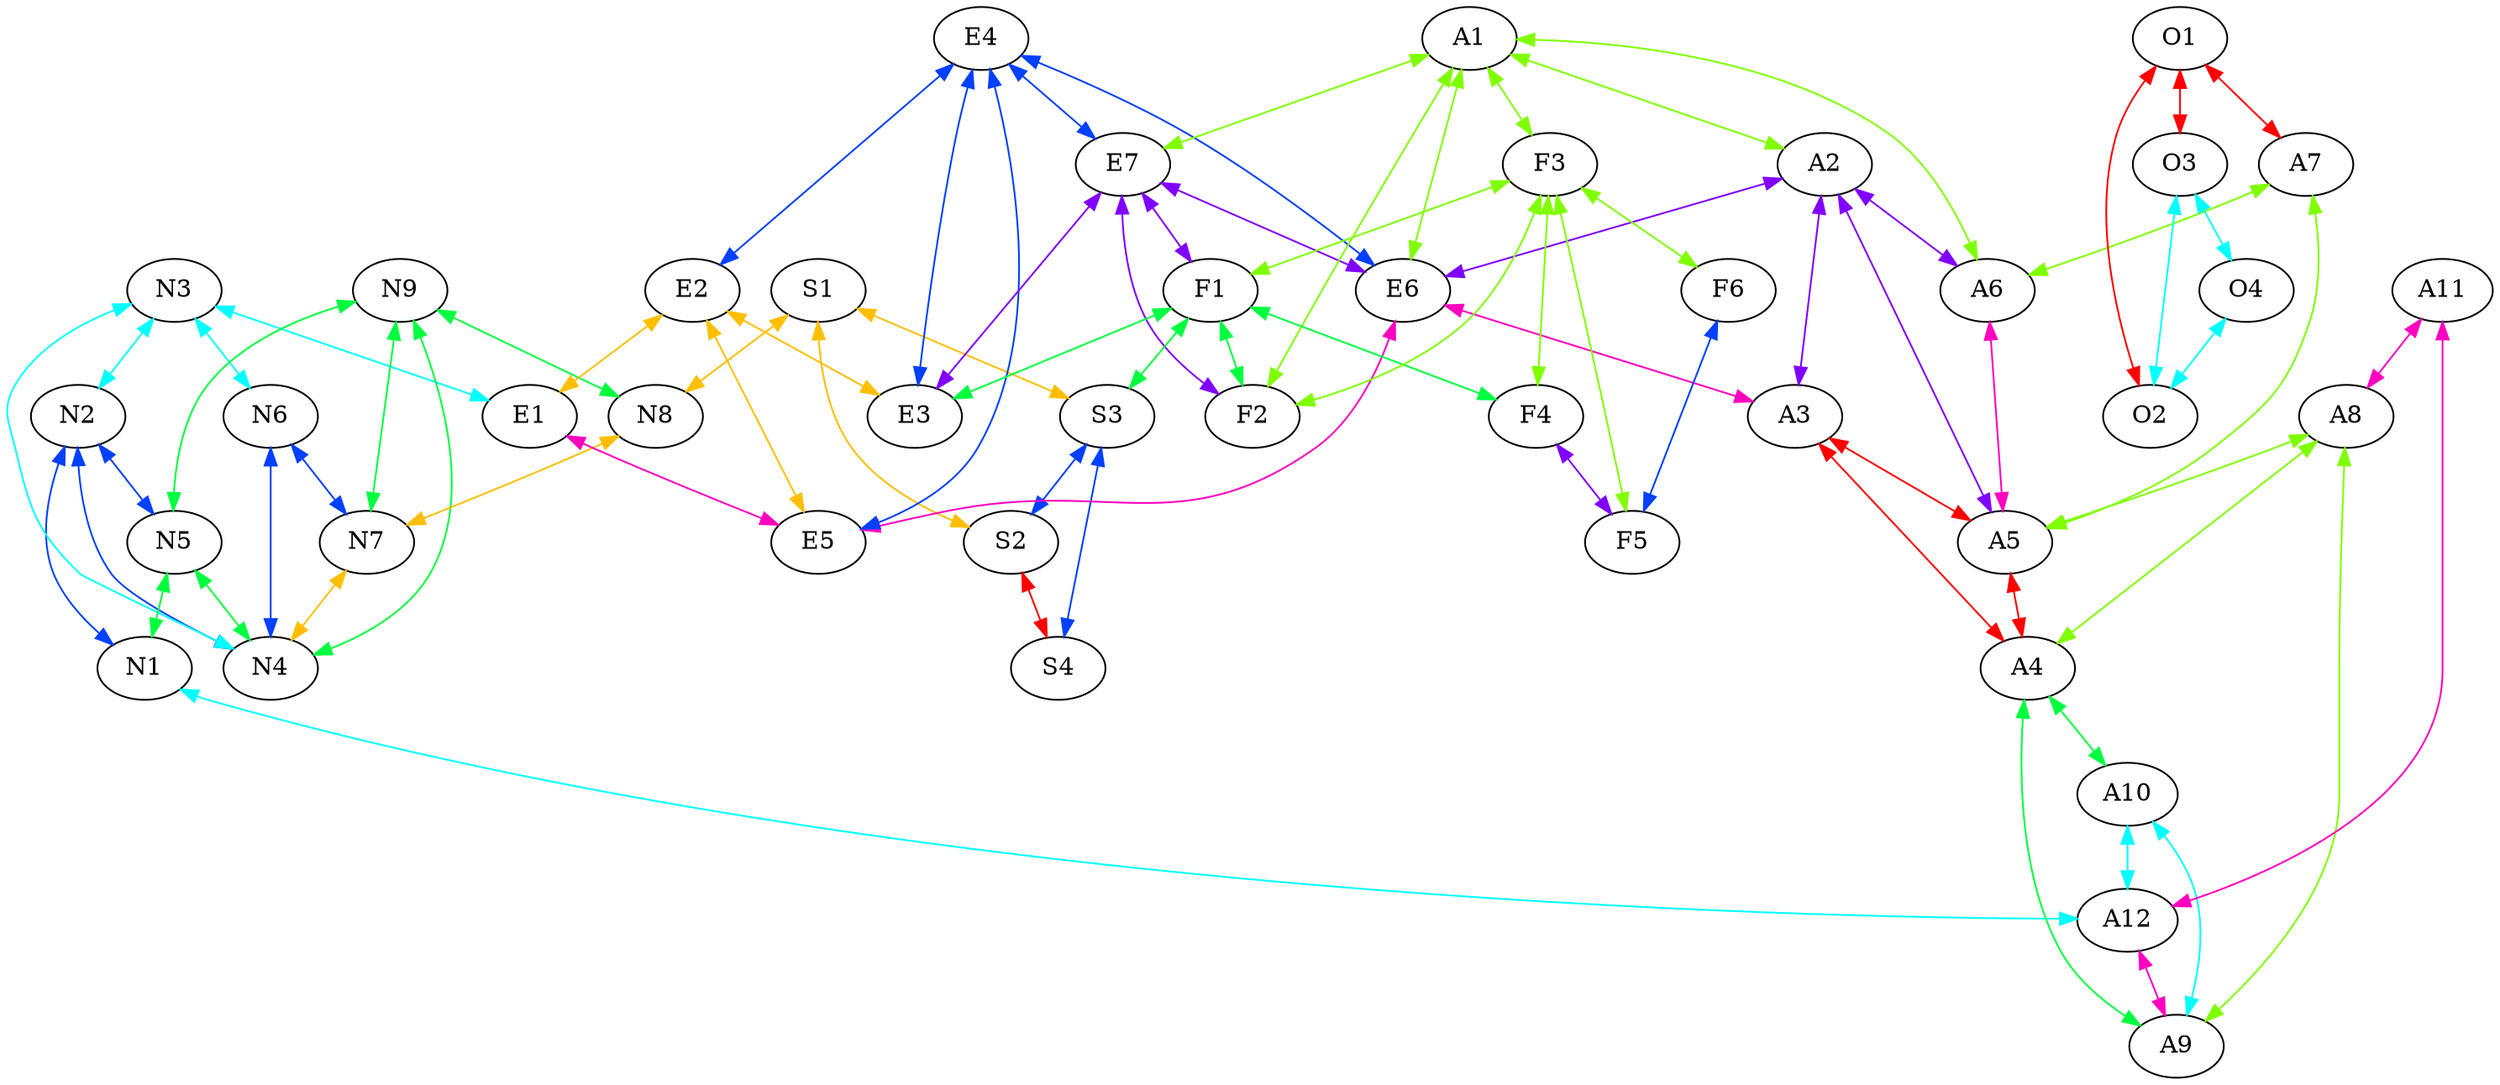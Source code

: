 graph x {
"N1" [pos="0.638888888888889,-1.19444444444444",label="N1"]
"N2" [pos="1.68055555555556,-1.05555555555556",label="N2"]
"N3" [pos="2.40277777777778,-1.19444444444444",label="N3"]
"N5" [pos="0.972222222222222,-2.01388888888889",label="N5"]
"N4" [pos="1.75,-1.90277777777778",label="N4"]
"N6" [pos="2.55555555555556,-2.01388888888889",label="N6"]
"N9" [pos="1.54166666666667,-2.63888888888889",label="N9"]
"N7" [pos="2.38888888888889,-2.81944444444444",label="N7"]
"N8" [pos="1.55555555555556,-3.33333333333333",label="N8"]
"S1" [pos="1.76388888888889,-4.08333333333333",label="S1"]
"S2" [pos="2.23611111111111,-4.61111111111111",label="S2"]
"S4" [pos="2.81944444444444,-4.30555555555556",label="S4"]
"S3" [pos="2.47222222222222,-3.68055555555556",label="S3"]
"E1" [pos="3.11111111111111,-1.36111111111111",label="E1"]
"E5" [pos="4.11111111111111,-1.29166666666667",label="E5"]
"E6" [pos="4.72222222222222,-1.76388888888889",label="E6"]
"E2" [pos="3.23611111111111,-1.98611111111111",label="E2"]
"E4" [pos="3.94444444444444,-1.94444444444444",label="E4"]
"E3" [pos="3.23611111111111,-2.72222222222222",label="E3"]
"E7" [pos="4.27777777777778,-2.47222222222222",label="E7"]
"A1" [pos="4.93055555555556,-2.97222222222222",label="A1"]
"A2" [pos="5.26388888888889,-2.29166666666667",label="A2"]
"A3" [pos="5.54166666666667,-1.45833333333333",label="A3"]
"A4" [pos="6.22222222222222,-1.81944444444444",label="A4"]
"A10" [pos="6.97222222222222,-1.375",label="A10"]
"A12" [pos="8.02777777777778,-1.625",label="A12"]
"A9" [pos="7.29166666666667,-1.93055555555556",label="A9"]
"A8" [pos="6.875,-2.66666666666667",label="A8"]
"A11" [pos="7.625,-2.61111111111111",label="A11"]
"A5" [pos="6.02777777777778,-2.59722222222222",label="A5"]
"A6" [pos="5.63888888888889,-3.36111111111111",label="A6"]
"A7" [pos="6.63888888888889,-3.36111111111111",label="A7"]
"O1" [pos="6.19444444444444,-4",label="O1"]
"O2" [pos="7.15277777777778,-3.93055555555556",label="O2"]
"O3" [pos="6.65277777777778,-4.66666666666667",label="O3"]
"O4" [pos="7.52777777777778,-4.56944444444444",label="O4"]
"F1" [pos="3.47222222222222,-3.38888888888889",label="F1"]
"F2" [pos="4.25,-3.19444444444444",label="F2"]
"F3" [pos="4.625,-3.77777777777778",label="F3"]
"F4" [pos="3.73611111111111,-4.15277777777778",label="F4"]
"F5" [pos="4.36111111111111,-4.48611111111111",label="F5"]
"F6" [pos="5.04166666666667,-4.54166666666667",label="F6"]
"S1" -- "N8" [dir="both",color="0.125,1,1"]
"S1" -- "S2" [dir="both",color="0.125,1,1"]
"S1" -- "S3" [dir="both",color="0.125,1,1"]
"A1" -- "E7" [dir="both",color="0.25,1,1"]
"A1" -- "A6" [dir="both",color="0.25,1,1"]
"A1" -- "F3" [dir="both",color="0.25,1,1"]
"A1" -- "F2" [dir="both",color="0.25,1,1"]
"A1" -- "A2" [dir="both",color="0.25,1,1"]
"A1" -- "E6" [dir="both",color="0.25,1,1"]
"N9" -- "N8" [dir="both",color="0.375,1,1"]
"N9" -- "N5" [dir="both",color="0.375,1,1"]
"N9" -- "N7" [dir="both",color="0.375,1,1"]
"N9" -- "N4" [dir="both",color="0.375,1,1"]
"N3" -- "N6" [dir="both",color="0.5,1,1"]
"N3" -- "N2" [dir="both",color="0.5,1,1"]
"N3" -- "E1" [dir="both",color="0.5,1,1"]
"N3" -- "N4" [dir="both",color="0.5,1,1"]
"N2" -- "N1" [dir="both",color="0.625,1,1"]
"N2" -- "N5" [dir="both",color="0.625,1,1"]
"N2" -- "N4" [dir="both",color="0.625,1,1"]
"A2" -- "A3" [dir="both",color="0.75,1,1"]
"A2" -- "A6" [dir="both",color="0.75,1,1"]
"A2" -- "A5" [dir="both",color="0.75,1,1"]
"A2" -- "E6" [dir="both",color="0.75,1,1"]
"A11" -- "A8" [dir="both",color="0.875,1,1"]
"A11" -- "A12" [dir="both",color="0.875,1,1"]
"O1" -- "O2" [dir="both",color="1,1,1"]
"O1" -- "O3" [dir="both",color="1,1,1"]
"O1" -- "A7" [dir="both",color="1,1,1"]
"N8" -- "N7" [dir="both",color="0.125,1,1"]
"A8" -- "A5" [dir="both",color="0.25,1,1"]
"A8" -- "A9" [dir="both",color="0.25,1,1"]
"A8" -- "A4" [dir="both",color="0.25,1,1"]
"N5" -- "N1" [dir="both",color="0.375,1,1"]
"N5" -- "N4" [dir="both",color="0.375,1,1"]
"O3" -- "O2" [dir="both",color="0.5,1,1"]
"O3" -- "O4" [dir="both",color="0.5,1,1"]
"E4" -- "E7" [dir="both",color="0.625,1,1"]
"E4" -- "E2" [dir="both",color="0.625,1,1"]
"E4" -- "E5" [dir="both",color="0.625,1,1"]
"E4" -- "E6" [dir="both",color="0.625,1,1"]
"E4" -- "E3" [dir="both",color="0.625,1,1"]
"E7" -- "F2" [dir="both",color="0.75,1,1"]
"E7" -- "F1" [dir="both",color="0.75,1,1"]
"E7" -- "E6" [dir="both",color="0.75,1,1"]
"E7" -- "E3" [dir="both",color="0.75,1,1"]
"E6" -- "A3" [dir="both",color="0.875,1,1"]
"E6" -- "E5" [dir="both",color="0.875,1,1"]
"A3" -- "A5" [dir="both",color="1,1,1"]
"A3" -- "A4" [dir="both",color="1,1,1"]
"E2" -- "E5" [dir="both",color="0.125,1,1"]
"E2" -- "E1" [dir="both",color="0.125,1,1"]
"E2" -- "E3" [dir="both",color="0.125,1,1"]
"F3" -- "F4" [dir="both",color="0.25,1,1"]
"F3" -- "F6" [dir="both",color="0.25,1,1"]
"F3" -- "F5" [dir="both",color="0.25,1,1"]
"F3" -- "F2" [dir="both",color="0.25,1,1"]
"F3" -- "F1" [dir="both",color="0.25,1,1"]
"F1" -- "F4" [dir="both",color="0.375,1,1"]
"F1" -- "F2" [dir="both",color="0.375,1,1"]
"F1" -- "E3" [dir="both",color="0.375,1,1"]
"F1" -- "S3" [dir="both",color="0.375,1,1"]
"O4" -- "O2" [dir="both",color="0.5,1,1"]
"S3" -- "S2" [dir="both",color="0.625,1,1"]
"S3" -- "S4" [dir="both",color="0.625,1,1"]
"F4" -- "F5" [dir="both",color="0.75,1,1"]
"E1" -- "E5" [dir="both",color="0.875,1,1"]
"S2" -- "S4" [dir="both",color="1,1,1"]
"A7" -- "A6" [dir="both",color="0.25,1,1"]
"A7" -- "A5" [dir="both",color="0.25,1,1"]
"N1" -- "A12" [dir="both",color="0.5,1,1"]
"N6" -- "N7" [dir="both",color="0.625,1,1"]
"N6" -- "N4" [dir="both",color="0.625,1,1"]
"A6" -- "A5" [dir="both",color="0.875,1,1"]
"A5" -- "A4" [dir="both",color="1,1,1"]
"N7" -- "N4" [dir="both",color="0.125,1,1"]
"A4" -- "A10" [dir="both",color="0.375,1,1"]
"A4" -- "A9" [dir="both",color="0.375,1,1"]
"A10" -- "A12" [dir="both",color="0.5,1,1"]
"A10" -- "A9" [dir="both",color="0.5,1,1"]
"F6" -- "F5" [dir="both",color="0.625,1,1"]
"A12" -- "A9" [dir="both",color="0.875,1,1"]
}
